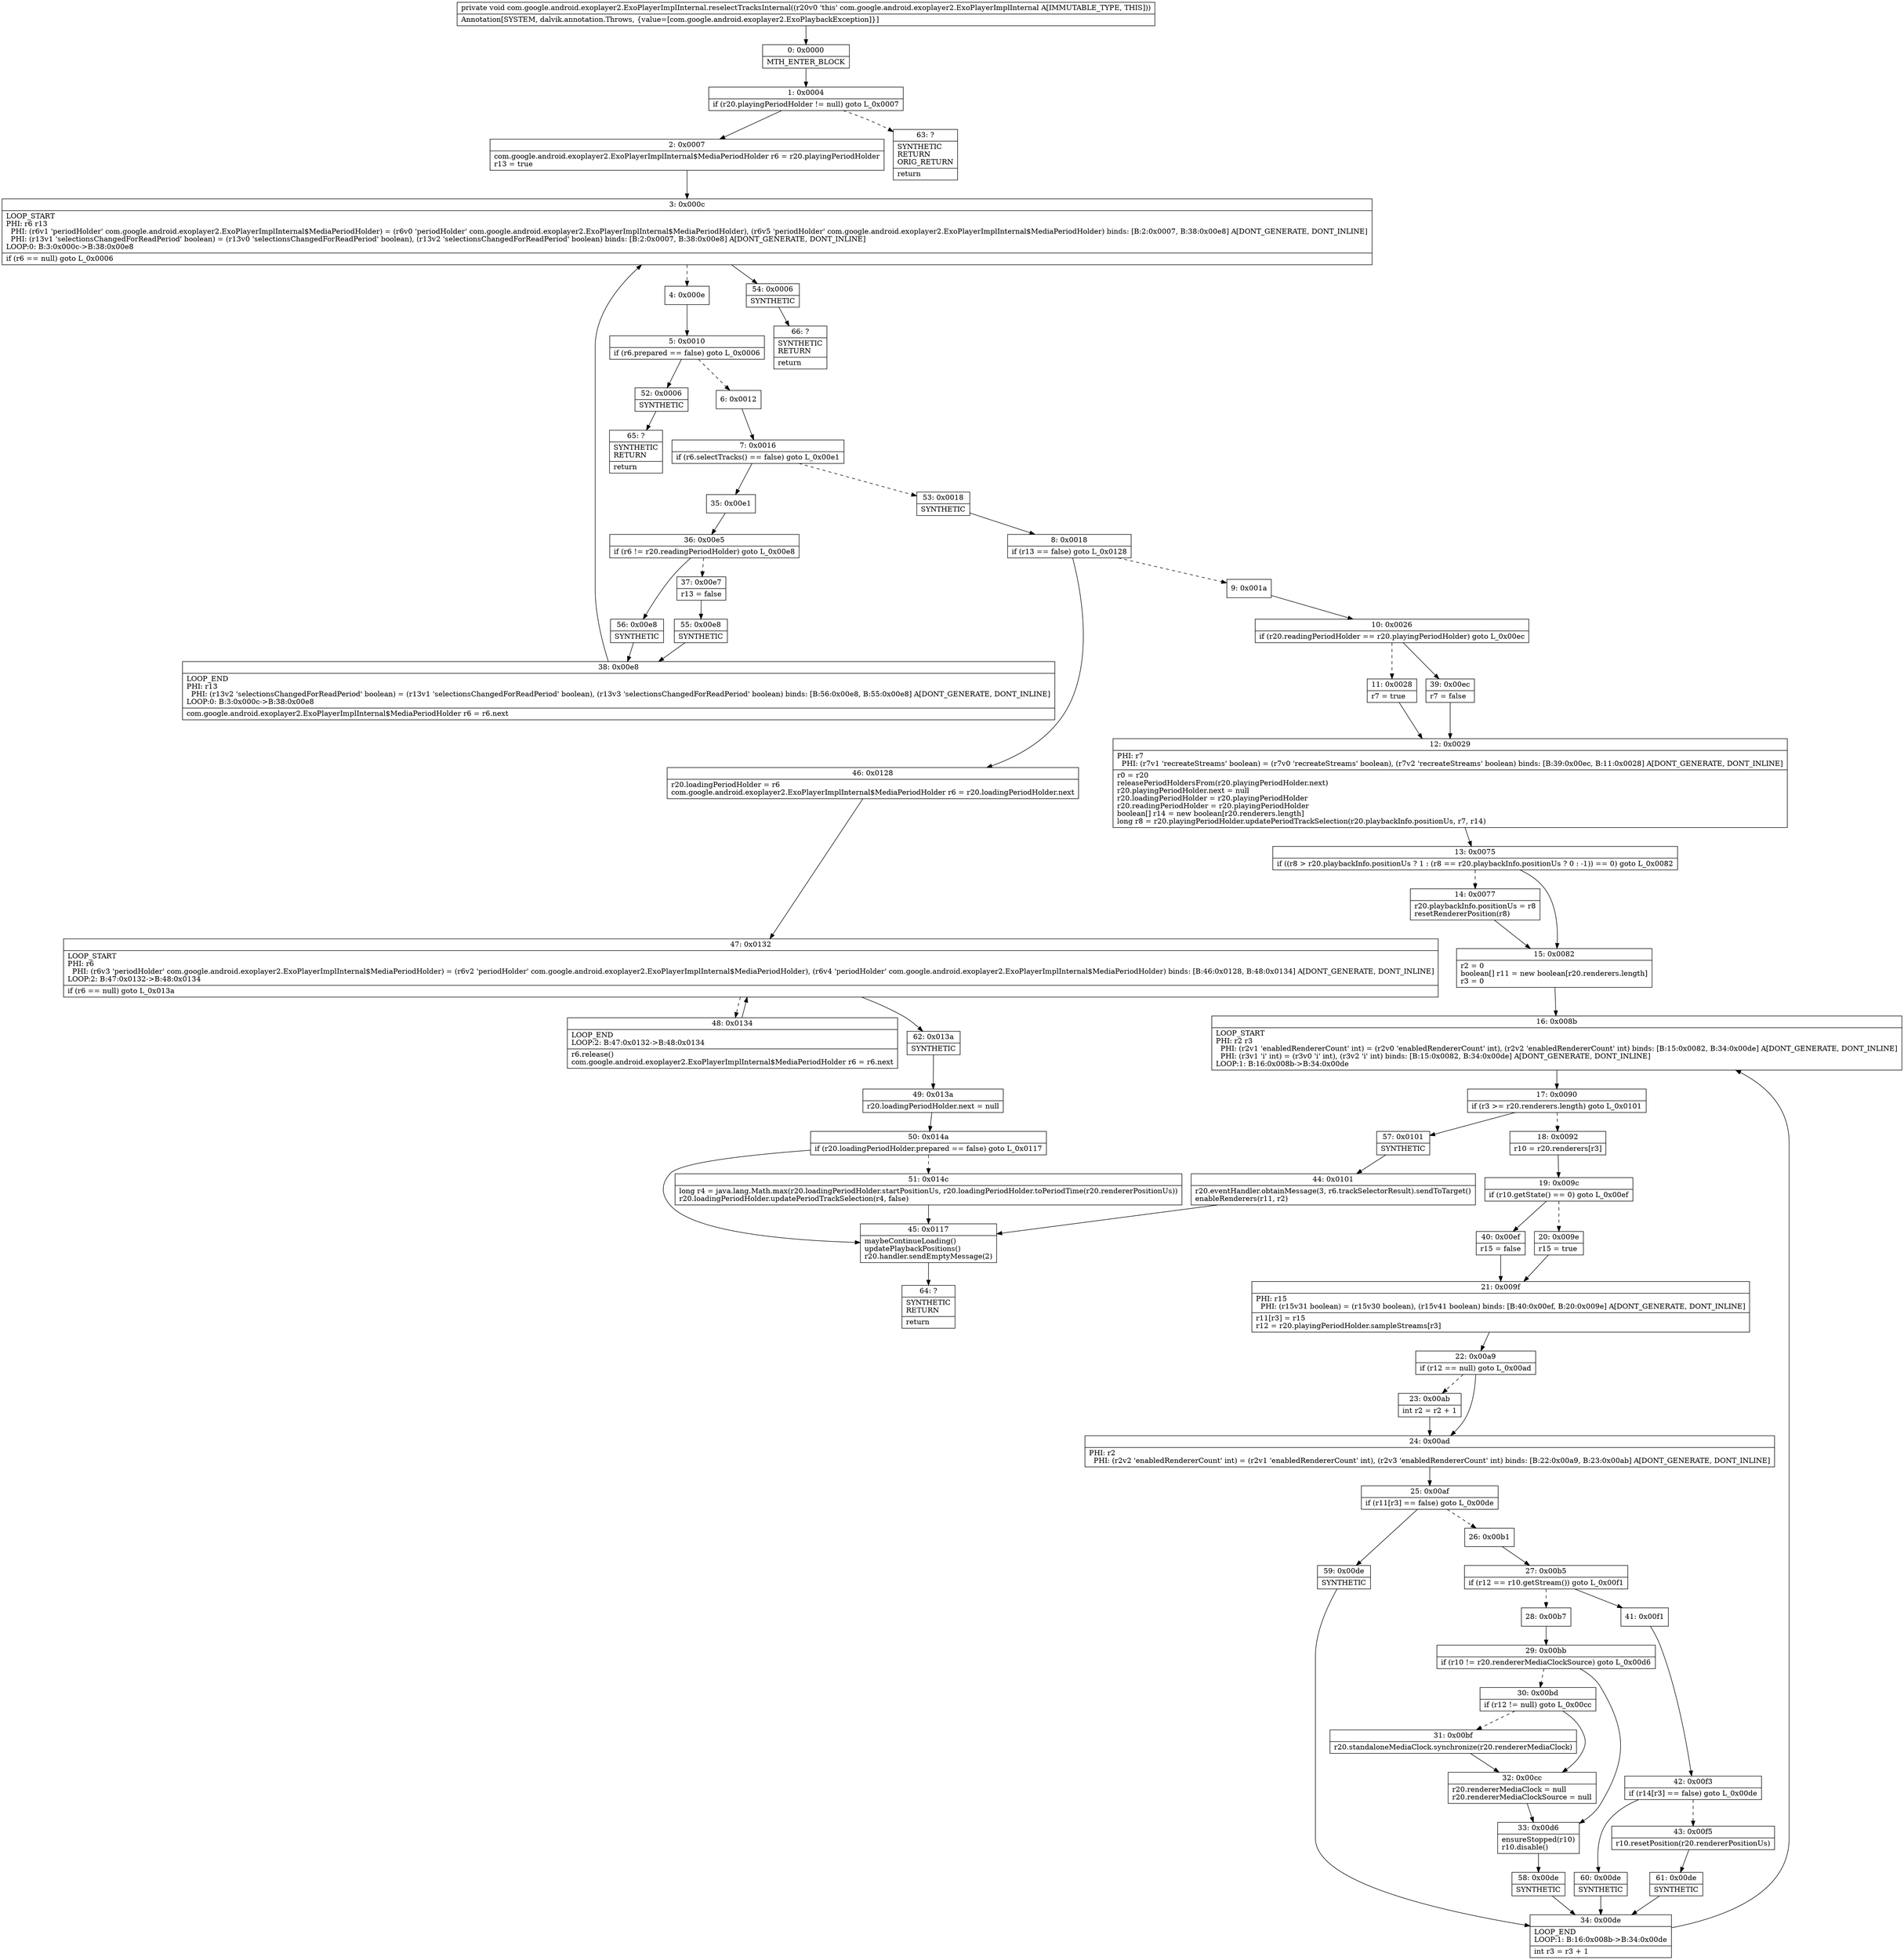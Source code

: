 digraph "CFG forcom.google.android.exoplayer2.ExoPlayerImplInternal.reselectTracksInternal()V" {
Node_0 [shape=record,label="{0\:\ 0x0000|MTH_ENTER_BLOCK\l}"];
Node_1 [shape=record,label="{1\:\ 0x0004|if (r20.playingPeriodHolder != null) goto L_0x0007\l}"];
Node_2 [shape=record,label="{2\:\ 0x0007|com.google.android.exoplayer2.ExoPlayerImplInternal$MediaPeriodHolder r6 = r20.playingPeriodHolder\lr13 = true\l}"];
Node_3 [shape=record,label="{3\:\ 0x000c|LOOP_START\lPHI: r6 r13 \l  PHI: (r6v1 'periodHolder' com.google.android.exoplayer2.ExoPlayerImplInternal$MediaPeriodHolder) = (r6v0 'periodHolder' com.google.android.exoplayer2.ExoPlayerImplInternal$MediaPeriodHolder), (r6v5 'periodHolder' com.google.android.exoplayer2.ExoPlayerImplInternal$MediaPeriodHolder) binds: [B:2:0x0007, B:38:0x00e8] A[DONT_GENERATE, DONT_INLINE]\l  PHI: (r13v1 'selectionsChangedForReadPeriod' boolean) = (r13v0 'selectionsChangedForReadPeriod' boolean), (r13v2 'selectionsChangedForReadPeriod' boolean) binds: [B:2:0x0007, B:38:0x00e8] A[DONT_GENERATE, DONT_INLINE]\lLOOP:0: B:3:0x000c\-\>B:38:0x00e8\l|if (r6 == null) goto L_0x0006\l}"];
Node_4 [shape=record,label="{4\:\ 0x000e}"];
Node_5 [shape=record,label="{5\:\ 0x0010|if (r6.prepared == false) goto L_0x0006\l}"];
Node_6 [shape=record,label="{6\:\ 0x0012}"];
Node_7 [shape=record,label="{7\:\ 0x0016|if (r6.selectTracks() == false) goto L_0x00e1\l}"];
Node_8 [shape=record,label="{8\:\ 0x0018|if (r13 == false) goto L_0x0128\l}"];
Node_9 [shape=record,label="{9\:\ 0x001a}"];
Node_10 [shape=record,label="{10\:\ 0x0026|if (r20.readingPeriodHolder == r20.playingPeriodHolder) goto L_0x00ec\l}"];
Node_11 [shape=record,label="{11\:\ 0x0028|r7 = true\l}"];
Node_12 [shape=record,label="{12\:\ 0x0029|PHI: r7 \l  PHI: (r7v1 'recreateStreams' boolean) = (r7v0 'recreateStreams' boolean), (r7v2 'recreateStreams' boolean) binds: [B:39:0x00ec, B:11:0x0028] A[DONT_GENERATE, DONT_INLINE]\l|r0 = r20\lreleasePeriodHoldersFrom(r20.playingPeriodHolder.next)\lr20.playingPeriodHolder.next = null\lr20.loadingPeriodHolder = r20.playingPeriodHolder\lr20.readingPeriodHolder = r20.playingPeriodHolder\lboolean[] r14 = new boolean[r20.renderers.length]\llong r8 = r20.playingPeriodHolder.updatePeriodTrackSelection(r20.playbackInfo.positionUs, r7, r14)\l}"];
Node_13 [shape=record,label="{13\:\ 0x0075|if ((r8 \> r20.playbackInfo.positionUs ? 1 : (r8 == r20.playbackInfo.positionUs ? 0 : \-1)) == 0) goto L_0x0082\l}"];
Node_14 [shape=record,label="{14\:\ 0x0077|r20.playbackInfo.positionUs = r8\lresetRendererPosition(r8)\l}"];
Node_15 [shape=record,label="{15\:\ 0x0082|r2 = 0\lboolean[] r11 = new boolean[r20.renderers.length]\lr3 = 0\l}"];
Node_16 [shape=record,label="{16\:\ 0x008b|LOOP_START\lPHI: r2 r3 \l  PHI: (r2v1 'enabledRendererCount' int) = (r2v0 'enabledRendererCount' int), (r2v2 'enabledRendererCount' int) binds: [B:15:0x0082, B:34:0x00de] A[DONT_GENERATE, DONT_INLINE]\l  PHI: (r3v1 'i' int) = (r3v0 'i' int), (r3v2 'i' int) binds: [B:15:0x0082, B:34:0x00de] A[DONT_GENERATE, DONT_INLINE]\lLOOP:1: B:16:0x008b\-\>B:34:0x00de\l}"];
Node_17 [shape=record,label="{17\:\ 0x0090|if (r3 \>= r20.renderers.length) goto L_0x0101\l}"];
Node_18 [shape=record,label="{18\:\ 0x0092|r10 = r20.renderers[r3]\l}"];
Node_19 [shape=record,label="{19\:\ 0x009c|if (r10.getState() == 0) goto L_0x00ef\l}"];
Node_20 [shape=record,label="{20\:\ 0x009e|r15 = true\l}"];
Node_21 [shape=record,label="{21\:\ 0x009f|PHI: r15 \l  PHI: (r15v31 boolean) = (r15v30 boolean), (r15v41 boolean) binds: [B:40:0x00ef, B:20:0x009e] A[DONT_GENERATE, DONT_INLINE]\l|r11[r3] = r15\lr12 = r20.playingPeriodHolder.sampleStreams[r3]\l}"];
Node_22 [shape=record,label="{22\:\ 0x00a9|if (r12 == null) goto L_0x00ad\l}"];
Node_23 [shape=record,label="{23\:\ 0x00ab|int r2 = r2 + 1\l}"];
Node_24 [shape=record,label="{24\:\ 0x00ad|PHI: r2 \l  PHI: (r2v2 'enabledRendererCount' int) = (r2v1 'enabledRendererCount' int), (r2v3 'enabledRendererCount' int) binds: [B:22:0x00a9, B:23:0x00ab] A[DONT_GENERATE, DONT_INLINE]\l}"];
Node_25 [shape=record,label="{25\:\ 0x00af|if (r11[r3] == false) goto L_0x00de\l}"];
Node_26 [shape=record,label="{26\:\ 0x00b1}"];
Node_27 [shape=record,label="{27\:\ 0x00b5|if (r12 == r10.getStream()) goto L_0x00f1\l}"];
Node_28 [shape=record,label="{28\:\ 0x00b7}"];
Node_29 [shape=record,label="{29\:\ 0x00bb|if (r10 != r20.rendererMediaClockSource) goto L_0x00d6\l}"];
Node_30 [shape=record,label="{30\:\ 0x00bd|if (r12 != null) goto L_0x00cc\l}"];
Node_31 [shape=record,label="{31\:\ 0x00bf|r20.standaloneMediaClock.synchronize(r20.rendererMediaClock)\l}"];
Node_32 [shape=record,label="{32\:\ 0x00cc|r20.rendererMediaClock = null\lr20.rendererMediaClockSource = null\l}"];
Node_33 [shape=record,label="{33\:\ 0x00d6|ensureStopped(r10)\lr10.disable()\l}"];
Node_34 [shape=record,label="{34\:\ 0x00de|LOOP_END\lLOOP:1: B:16:0x008b\-\>B:34:0x00de\l|int r3 = r3 + 1\l}"];
Node_35 [shape=record,label="{35\:\ 0x00e1}"];
Node_36 [shape=record,label="{36\:\ 0x00e5|if (r6 != r20.readingPeriodHolder) goto L_0x00e8\l}"];
Node_37 [shape=record,label="{37\:\ 0x00e7|r13 = false\l}"];
Node_38 [shape=record,label="{38\:\ 0x00e8|LOOP_END\lPHI: r13 \l  PHI: (r13v2 'selectionsChangedForReadPeriod' boolean) = (r13v1 'selectionsChangedForReadPeriod' boolean), (r13v3 'selectionsChangedForReadPeriod' boolean) binds: [B:56:0x00e8, B:55:0x00e8] A[DONT_GENERATE, DONT_INLINE]\lLOOP:0: B:3:0x000c\-\>B:38:0x00e8\l|com.google.android.exoplayer2.ExoPlayerImplInternal$MediaPeriodHolder r6 = r6.next\l}"];
Node_39 [shape=record,label="{39\:\ 0x00ec|r7 = false\l}"];
Node_40 [shape=record,label="{40\:\ 0x00ef|r15 = false\l}"];
Node_41 [shape=record,label="{41\:\ 0x00f1}"];
Node_42 [shape=record,label="{42\:\ 0x00f3|if (r14[r3] == false) goto L_0x00de\l}"];
Node_43 [shape=record,label="{43\:\ 0x00f5|r10.resetPosition(r20.rendererPositionUs)\l}"];
Node_44 [shape=record,label="{44\:\ 0x0101|r20.eventHandler.obtainMessage(3, r6.trackSelectorResult).sendToTarget()\lenableRenderers(r11, r2)\l}"];
Node_45 [shape=record,label="{45\:\ 0x0117|maybeContinueLoading()\lupdatePlaybackPositions()\lr20.handler.sendEmptyMessage(2)\l}"];
Node_46 [shape=record,label="{46\:\ 0x0128|r20.loadingPeriodHolder = r6\lcom.google.android.exoplayer2.ExoPlayerImplInternal$MediaPeriodHolder r6 = r20.loadingPeriodHolder.next\l}"];
Node_47 [shape=record,label="{47\:\ 0x0132|LOOP_START\lPHI: r6 \l  PHI: (r6v3 'periodHolder' com.google.android.exoplayer2.ExoPlayerImplInternal$MediaPeriodHolder) = (r6v2 'periodHolder' com.google.android.exoplayer2.ExoPlayerImplInternal$MediaPeriodHolder), (r6v4 'periodHolder' com.google.android.exoplayer2.ExoPlayerImplInternal$MediaPeriodHolder) binds: [B:46:0x0128, B:48:0x0134] A[DONT_GENERATE, DONT_INLINE]\lLOOP:2: B:47:0x0132\-\>B:48:0x0134\l|if (r6 == null) goto L_0x013a\l}"];
Node_48 [shape=record,label="{48\:\ 0x0134|LOOP_END\lLOOP:2: B:47:0x0132\-\>B:48:0x0134\l|r6.release()\lcom.google.android.exoplayer2.ExoPlayerImplInternal$MediaPeriodHolder r6 = r6.next\l}"];
Node_49 [shape=record,label="{49\:\ 0x013a|r20.loadingPeriodHolder.next = null\l}"];
Node_50 [shape=record,label="{50\:\ 0x014a|if (r20.loadingPeriodHolder.prepared == false) goto L_0x0117\l}"];
Node_51 [shape=record,label="{51\:\ 0x014c|long r4 = java.lang.Math.max(r20.loadingPeriodHolder.startPositionUs, r20.loadingPeriodHolder.toPeriodTime(r20.rendererPositionUs))\lr20.loadingPeriodHolder.updatePeriodTrackSelection(r4, false)\l}"];
Node_52 [shape=record,label="{52\:\ 0x0006|SYNTHETIC\l}"];
Node_53 [shape=record,label="{53\:\ 0x0018|SYNTHETIC\l}"];
Node_54 [shape=record,label="{54\:\ 0x0006|SYNTHETIC\l}"];
Node_55 [shape=record,label="{55\:\ 0x00e8|SYNTHETIC\l}"];
Node_56 [shape=record,label="{56\:\ 0x00e8|SYNTHETIC\l}"];
Node_57 [shape=record,label="{57\:\ 0x0101|SYNTHETIC\l}"];
Node_58 [shape=record,label="{58\:\ 0x00de|SYNTHETIC\l}"];
Node_59 [shape=record,label="{59\:\ 0x00de|SYNTHETIC\l}"];
Node_60 [shape=record,label="{60\:\ 0x00de|SYNTHETIC\l}"];
Node_61 [shape=record,label="{61\:\ 0x00de|SYNTHETIC\l}"];
Node_62 [shape=record,label="{62\:\ 0x013a|SYNTHETIC\l}"];
Node_63 [shape=record,label="{63\:\ ?|SYNTHETIC\lRETURN\lORIG_RETURN\l|return\l}"];
Node_64 [shape=record,label="{64\:\ ?|SYNTHETIC\lRETURN\l|return\l}"];
Node_65 [shape=record,label="{65\:\ ?|SYNTHETIC\lRETURN\l|return\l}"];
Node_66 [shape=record,label="{66\:\ ?|SYNTHETIC\lRETURN\l|return\l}"];
MethodNode[shape=record,label="{private void com.google.android.exoplayer2.ExoPlayerImplInternal.reselectTracksInternal((r20v0 'this' com.google.android.exoplayer2.ExoPlayerImplInternal A[IMMUTABLE_TYPE, THIS]))  | Annotation[SYSTEM, dalvik.annotation.Throws, \{value=[com.google.android.exoplayer2.ExoPlaybackException]\}]\l}"];
MethodNode -> Node_0;
Node_0 -> Node_1;
Node_1 -> Node_2;
Node_1 -> Node_63[style=dashed];
Node_2 -> Node_3;
Node_3 -> Node_4[style=dashed];
Node_3 -> Node_54;
Node_4 -> Node_5;
Node_5 -> Node_6[style=dashed];
Node_5 -> Node_52;
Node_6 -> Node_7;
Node_7 -> Node_35;
Node_7 -> Node_53[style=dashed];
Node_8 -> Node_9[style=dashed];
Node_8 -> Node_46;
Node_9 -> Node_10;
Node_10 -> Node_11[style=dashed];
Node_10 -> Node_39;
Node_11 -> Node_12;
Node_12 -> Node_13;
Node_13 -> Node_14[style=dashed];
Node_13 -> Node_15;
Node_14 -> Node_15;
Node_15 -> Node_16;
Node_16 -> Node_17;
Node_17 -> Node_18[style=dashed];
Node_17 -> Node_57;
Node_18 -> Node_19;
Node_19 -> Node_20[style=dashed];
Node_19 -> Node_40;
Node_20 -> Node_21;
Node_21 -> Node_22;
Node_22 -> Node_23[style=dashed];
Node_22 -> Node_24;
Node_23 -> Node_24;
Node_24 -> Node_25;
Node_25 -> Node_26[style=dashed];
Node_25 -> Node_59;
Node_26 -> Node_27;
Node_27 -> Node_28[style=dashed];
Node_27 -> Node_41;
Node_28 -> Node_29;
Node_29 -> Node_30[style=dashed];
Node_29 -> Node_33;
Node_30 -> Node_31[style=dashed];
Node_30 -> Node_32;
Node_31 -> Node_32;
Node_32 -> Node_33;
Node_33 -> Node_58;
Node_34 -> Node_16;
Node_35 -> Node_36;
Node_36 -> Node_37[style=dashed];
Node_36 -> Node_56;
Node_37 -> Node_55;
Node_38 -> Node_3;
Node_39 -> Node_12;
Node_40 -> Node_21;
Node_41 -> Node_42;
Node_42 -> Node_43[style=dashed];
Node_42 -> Node_60;
Node_43 -> Node_61;
Node_44 -> Node_45;
Node_45 -> Node_64;
Node_46 -> Node_47;
Node_47 -> Node_48[style=dashed];
Node_47 -> Node_62;
Node_48 -> Node_47;
Node_49 -> Node_50;
Node_50 -> Node_45;
Node_50 -> Node_51[style=dashed];
Node_51 -> Node_45;
Node_52 -> Node_65;
Node_53 -> Node_8;
Node_54 -> Node_66;
Node_55 -> Node_38;
Node_56 -> Node_38;
Node_57 -> Node_44;
Node_58 -> Node_34;
Node_59 -> Node_34;
Node_60 -> Node_34;
Node_61 -> Node_34;
Node_62 -> Node_49;
}

